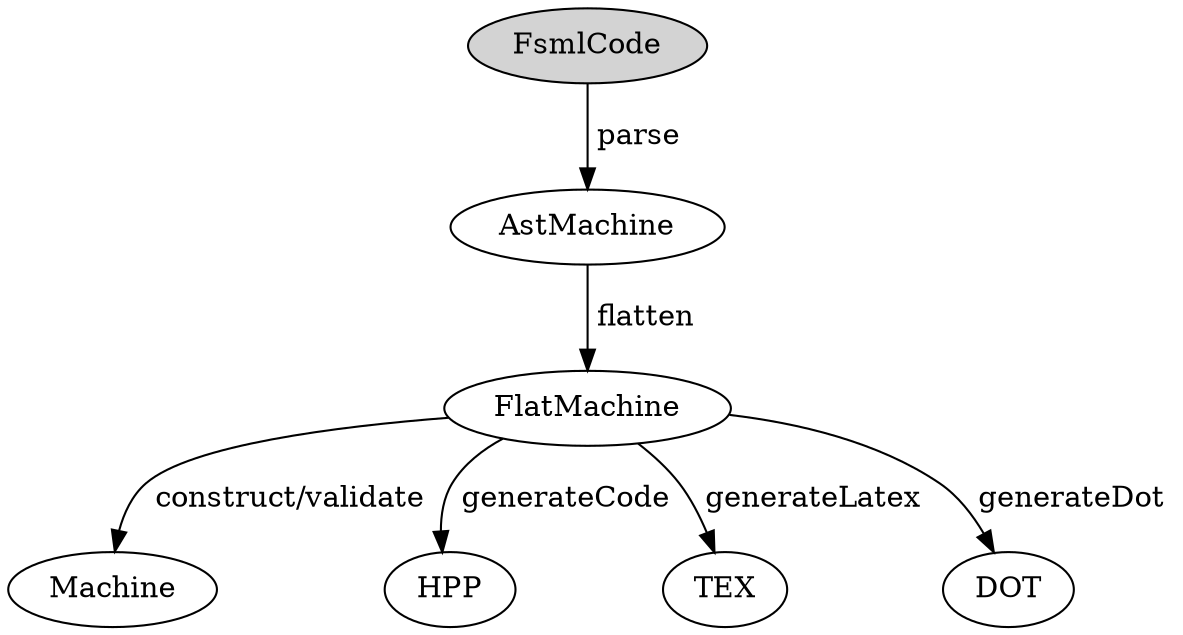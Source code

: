 digraph FsmlppFsml {
	node [shape=ellipse];
	FsmlCode [style=filled];
	FsmlCode -> AstMachine [label=" parse "];
	AstMachine -> FlatMachine [label=" flatten "];
	FlatMachine -> Machine [label=" construct/validate "];
	FlatMachine -> HPP [label=" generateCode "];
	FlatMachine -> TEX [label=" generateLatex "];
	FlatMachine -> DOT [label=" generateDot "];
}
